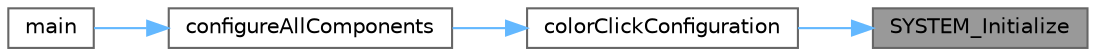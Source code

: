 digraph "SYSTEM_Initialize"
{
 // LATEX_PDF_SIZE
  bgcolor="transparent";
  edge [fontname=Helvetica,fontsize=10,labelfontname=Helvetica,labelfontsize=10];
  node [fontname=Helvetica,fontsize=10,shape=box,height=0.2,width=0.4];
  rankdir="RL";
  Node1 [id="Node000001",label="SYSTEM_Initialize",height=0.2,width=0.4,color="gray40", fillcolor="grey60", style="filled", fontcolor="black",tooltip="Initialize system-level modules and peripherals."];
  Node1 -> Node2 [id="edge4_Node000001_Node000002",dir="back",color="steelblue1",style="solid",tooltip=" "];
  Node2 [id="Node000002",label="colorClickConfiguration",height=0.2,width=0.4,color="grey40", fillcolor="white", style="filled",URL="$_v_e_m_l3328_8c.html#a1d78c09270f7ef97fbc044908cefdc53",tooltip="Perform system and sensor setup then indicate ready."];
  Node2 -> Node3 [id="edge5_Node000002_Node000003",dir="back",color="steelblue1",style="solid",tooltip=" "];
  Node3 [id="Node000003",label="configureAllComponents",height=0.2,width=0.4,color="grey40", fillcolor="white", style="filled",URL="$_c_o_n_f_i_g_8c.html#afd34bcfa8f295c711b375c171d359176",tooltip="Initializes and configures all components."];
  Node3 -> Node4 [id="edge6_Node000003_Node000004",dir="back",color="steelblue1",style="solid",tooltip=" "];
  Node4 [id="Node000004",label="main",height=0.2,width=0.4,color="grey40", fillcolor="white", style="filled",URL="$main_8c.html#a840291bc02cba5474a4cb46a9b9566fe",tooltip="Main application function."];
}
